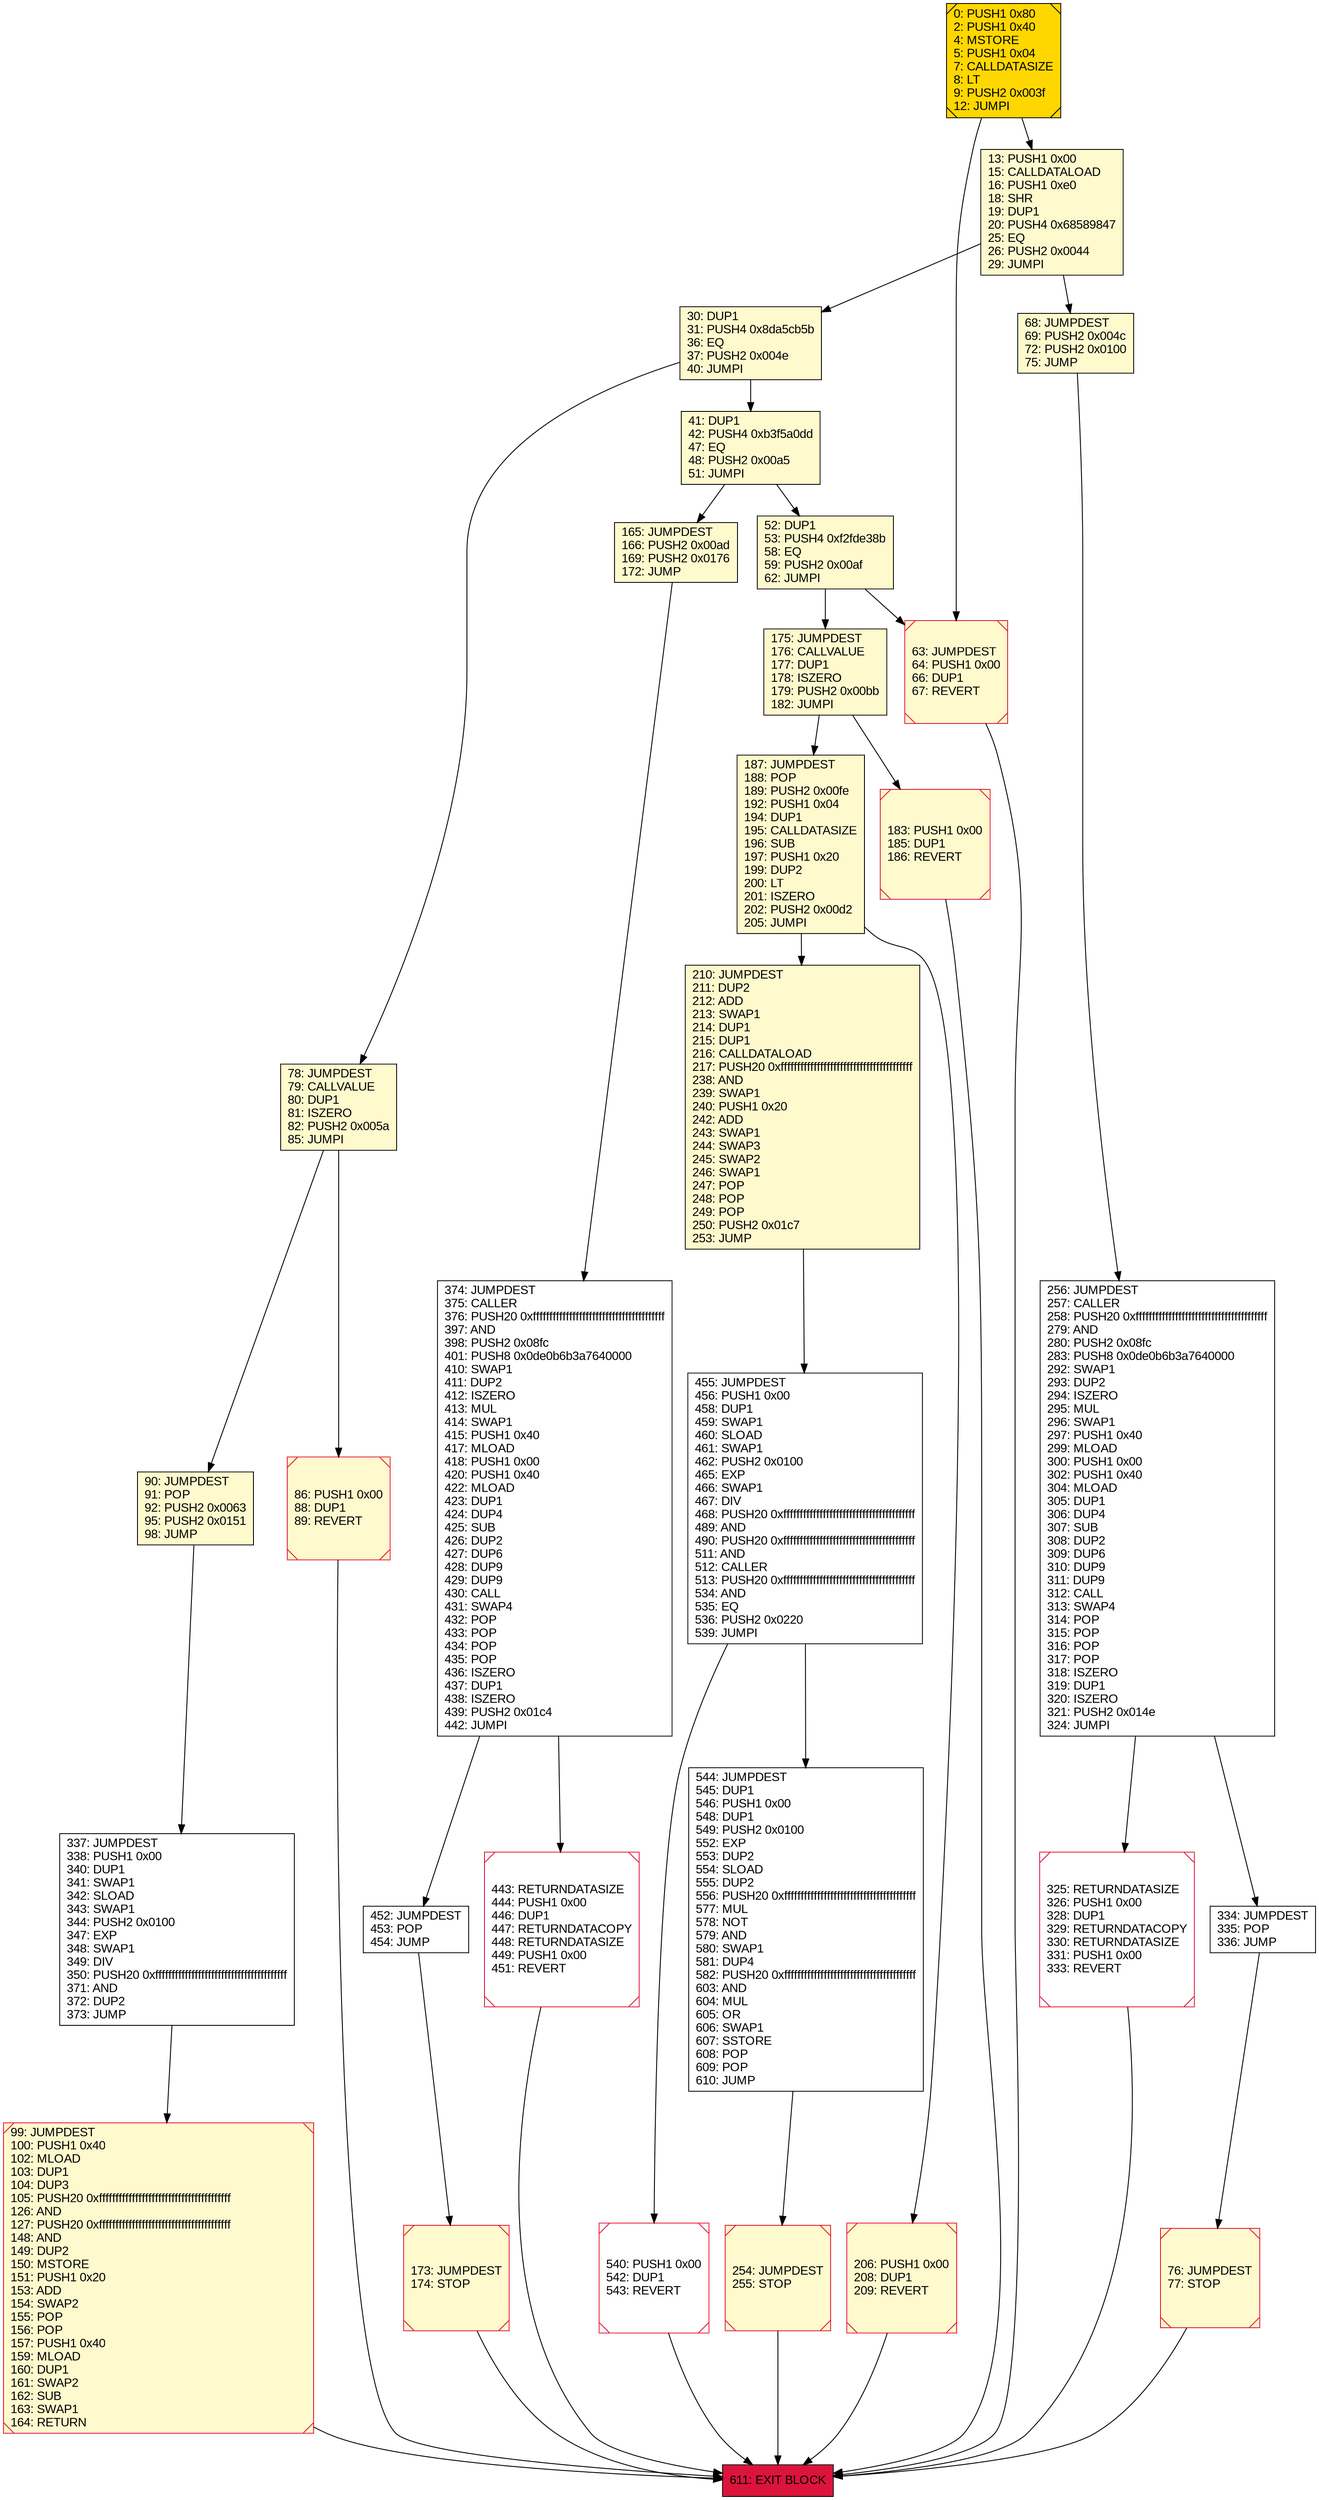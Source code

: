 digraph G {
bgcolor=transparent rankdir=UD;
node [shape=box style=filled color=black fillcolor=white fontname=arial fontcolor=black];
90 [label="90: JUMPDEST\l91: POP\l92: PUSH2 0x0063\l95: PUSH2 0x0151\l98: JUMP\l" fillcolor=lemonchiffon ];
0 [label="0: PUSH1 0x80\l2: PUSH1 0x40\l4: MSTORE\l5: PUSH1 0x04\l7: CALLDATASIZE\l8: LT\l9: PUSH2 0x003f\l12: JUMPI\l" fillcolor=lemonchiffon shape=Msquare fillcolor=gold ];
41 [label="41: DUP1\l42: PUSH4 0xb3f5a0dd\l47: EQ\l48: PUSH2 0x00a5\l51: JUMPI\l" fillcolor=lemonchiffon ];
455 [label="455: JUMPDEST\l456: PUSH1 0x00\l458: DUP1\l459: SWAP1\l460: SLOAD\l461: SWAP1\l462: PUSH2 0x0100\l465: EXP\l466: SWAP1\l467: DIV\l468: PUSH20 0xffffffffffffffffffffffffffffffffffffffff\l489: AND\l490: PUSH20 0xffffffffffffffffffffffffffffffffffffffff\l511: AND\l512: CALLER\l513: PUSH20 0xffffffffffffffffffffffffffffffffffffffff\l534: AND\l535: EQ\l536: PUSH2 0x0220\l539: JUMPI\l" ];
175 [label="175: JUMPDEST\l176: CALLVALUE\l177: DUP1\l178: ISZERO\l179: PUSH2 0x00bb\l182: JUMPI\l" fillcolor=lemonchiffon ];
30 [label="30: DUP1\l31: PUSH4 0x8da5cb5b\l36: EQ\l37: PUSH2 0x004e\l40: JUMPI\l" fillcolor=lemonchiffon ];
210 [label="210: JUMPDEST\l211: DUP2\l212: ADD\l213: SWAP1\l214: DUP1\l215: DUP1\l216: CALLDATALOAD\l217: PUSH20 0xffffffffffffffffffffffffffffffffffffffff\l238: AND\l239: SWAP1\l240: PUSH1 0x20\l242: ADD\l243: SWAP1\l244: SWAP3\l245: SWAP2\l246: SWAP1\l247: POP\l248: POP\l249: POP\l250: PUSH2 0x01c7\l253: JUMP\l" fillcolor=lemonchiffon ];
78 [label="78: JUMPDEST\l79: CALLVALUE\l80: DUP1\l81: ISZERO\l82: PUSH2 0x005a\l85: JUMPI\l" fillcolor=lemonchiffon ];
165 [label="165: JUMPDEST\l166: PUSH2 0x00ad\l169: PUSH2 0x0176\l172: JUMP\l" fillcolor=lemonchiffon ];
183 [label="183: PUSH1 0x00\l185: DUP1\l186: REVERT\l" fillcolor=lemonchiffon shape=Msquare color=crimson ];
76 [label="76: JUMPDEST\l77: STOP\l" fillcolor=lemonchiffon shape=Msquare color=crimson ];
544 [label="544: JUMPDEST\l545: DUP1\l546: PUSH1 0x00\l548: DUP1\l549: PUSH2 0x0100\l552: EXP\l553: DUP2\l554: SLOAD\l555: DUP2\l556: PUSH20 0xffffffffffffffffffffffffffffffffffffffff\l577: MUL\l578: NOT\l579: AND\l580: SWAP1\l581: DUP4\l582: PUSH20 0xffffffffffffffffffffffffffffffffffffffff\l603: AND\l604: MUL\l605: OR\l606: SWAP1\l607: SSTORE\l608: POP\l609: POP\l610: JUMP\l" ];
325 [label="325: RETURNDATASIZE\l326: PUSH1 0x00\l328: DUP1\l329: RETURNDATACOPY\l330: RETURNDATASIZE\l331: PUSH1 0x00\l333: REVERT\l" shape=Msquare color=crimson ];
256 [label="256: JUMPDEST\l257: CALLER\l258: PUSH20 0xffffffffffffffffffffffffffffffffffffffff\l279: AND\l280: PUSH2 0x08fc\l283: PUSH8 0x0de0b6b3a7640000\l292: SWAP1\l293: DUP2\l294: ISZERO\l295: MUL\l296: SWAP1\l297: PUSH1 0x40\l299: MLOAD\l300: PUSH1 0x00\l302: PUSH1 0x40\l304: MLOAD\l305: DUP1\l306: DUP4\l307: SUB\l308: DUP2\l309: DUP6\l310: DUP9\l311: DUP9\l312: CALL\l313: SWAP4\l314: POP\l315: POP\l316: POP\l317: POP\l318: ISZERO\l319: DUP1\l320: ISZERO\l321: PUSH2 0x014e\l324: JUMPI\l" ];
443 [label="443: RETURNDATASIZE\l444: PUSH1 0x00\l446: DUP1\l447: RETURNDATACOPY\l448: RETURNDATASIZE\l449: PUSH1 0x00\l451: REVERT\l" shape=Msquare color=crimson ];
52 [label="52: DUP1\l53: PUSH4 0xf2fde38b\l58: EQ\l59: PUSH2 0x00af\l62: JUMPI\l" fillcolor=lemonchiffon ];
611 [label="611: EXIT BLOCK\l" fillcolor=crimson ];
187 [label="187: JUMPDEST\l188: POP\l189: PUSH2 0x00fe\l192: PUSH1 0x04\l194: DUP1\l195: CALLDATASIZE\l196: SUB\l197: PUSH1 0x20\l199: DUP2\l200: LT\l201: ISZERO\l202: PUSH2 0x00d2\l205: JUMPI\l" fillcolor=lemonchiffon ];
452 [label="452: JUMPDEST\l453: POP\l454: JUMP\l" ];
337 [label="337: JUMPDEST\l338: PUSH1 0x00\l340: DUP1\l341: SWAP1\l342: SLOAD\l343: SWAP1\l344: PUSH2 0x0100\l347: EXP\l348: SWAP1\l349: DIV\l350: PUSH20 0xffffffffffffffffffffffffffffffffffffffff\l371: AND\l372: DUP2\l373: JUMP\l" ];
334 [label="334: JUMPDEST\l335: POP\l336: JUMP\l" ];
254 [label="254: JUMPDEST\l255: STOP\l" fillcolor=lemonchiffon shape=Msquare color=crimson ];
13 [label="13: PUSH1 0x00\l15: CALLDATALOAD\l16: PUSH1 0xe0\l18: SHR\l19: DUP1\l20: PUSH4 0x68589847\l25: EQ\l26: PUSH2 0x0044\l29: JUMPI\l" fillcolor=lemonchiffon ];
206 [label="206: PUSH1 0x00\l208: DUP1\l209: REVERT\l" fillcolor=lemonchiffon shape=Msquare color=crimson ];
99 [label="99: JUMPDEST\l100: PUSH1 0x40\l102: MLOAD\l103: DUP1\l104: DUP3\l105: PUSH20 0xffffffffffffffffffffffffffffffffffffffff\l126: AND\l127: PUSH20 0xffffffffffffffffffffffffffffffffffffffff\l148: AND\l149: DUP2\l150: MSTORE\l151: PUSH1 0x20\l153: ADD\l154: SWAP2\l155: POP\l156: POP\l157: PUSH1 0x40\l159: MLOAD\l160: DUP1\l161: SWAP2\l162: SUB\l163: SWAP1\l164: RETURN\l" fillcolor=lemonchiffon shape=Msquare color=crimson ];
68 [label="68: JUMPDEST\l69: PUSH2 0x004c\l72: PUSH2 0x0100\l75: JUMP\l" fillcolor=lemonchiffon ];
86 [label="86: PUSH1 0x00\l88: DUP1\l89: REVERT\l" fillcolor=lemonchiffon shape=Msquare color=crimson ];
173 [label="173: JUMPDEST\l174: STOP\l" fillcolor=lemonchiffon shape=Msquare color=crimson ];
63 [label="63: JUMPDEST\l64: PUSH1 0x00\l66: DUP1\l67: REVERT\l" fillcolor=lemonchiffon shape=Msquare color=crimson ];
374 [label="374: JUMPDEST\l375: CALLER\l376: PUSH20 0xffffffffffffffffffffffffffffffffffffffff\l397: AND\l398: PUSH2 0x08fc\l401: PUSH8 0x0de0b6b3a7640000\l410: SWAP1\l411: DUP2\l412: ISZERO\l413: MUL\l414: SWAP1\l415: PUSH1 0x40\l417: MLOAD\l418: PUSH1 0x00\l420: PUSH1 0x40\l422: MLOAD\l423: DUP1\l424: DUP4\l425: SUB\l426: DUP2\l427: DUP6\l428: DUP9\l429: DUP9\l430: CALL\l431: SWAP4\l432: POP\l433: POP\l434: POP\l435: POP\l436: ISZERO\l437: DUP1\l438: ISZERO\l439: PUSH2 0x01c4\l442: JUMPI\l" ];
540 [label="540: PUSH1 0x00\l542: DUP1\l543: REVERT\l" shape=Msquare color=crimson ];
443 -> 611;
30 -> 41;
210 -> 455;
254 -> 611;
256 -> 334;
187 -> 206;
206 -> 611;
78 -> 90;
41 -> 165;
68 -> 256;
99 -> 611;
86 -> 611;
337 -> 99;
374 -> 452;
63 -> 611;
30 -> 78;
173 -> 611;
452 -> 173;
52 -> 63;
374 -> 443;
455 -> 544;
13 -> 68;
540 -> 611;
175 -> 183;
41 -> 52;
13 -> 30;
78 -> 86;
90 -> 337;
52 -> 175;
165 -> 374;
175 -> 187;
0 -> 13;
187 -> 210;
334 -> 76;
544 -> 254;
183 -> 611;
0 -> 63;
455 -> 540;
76 -> 611;
325 -> 611;
256 -> 325;
}